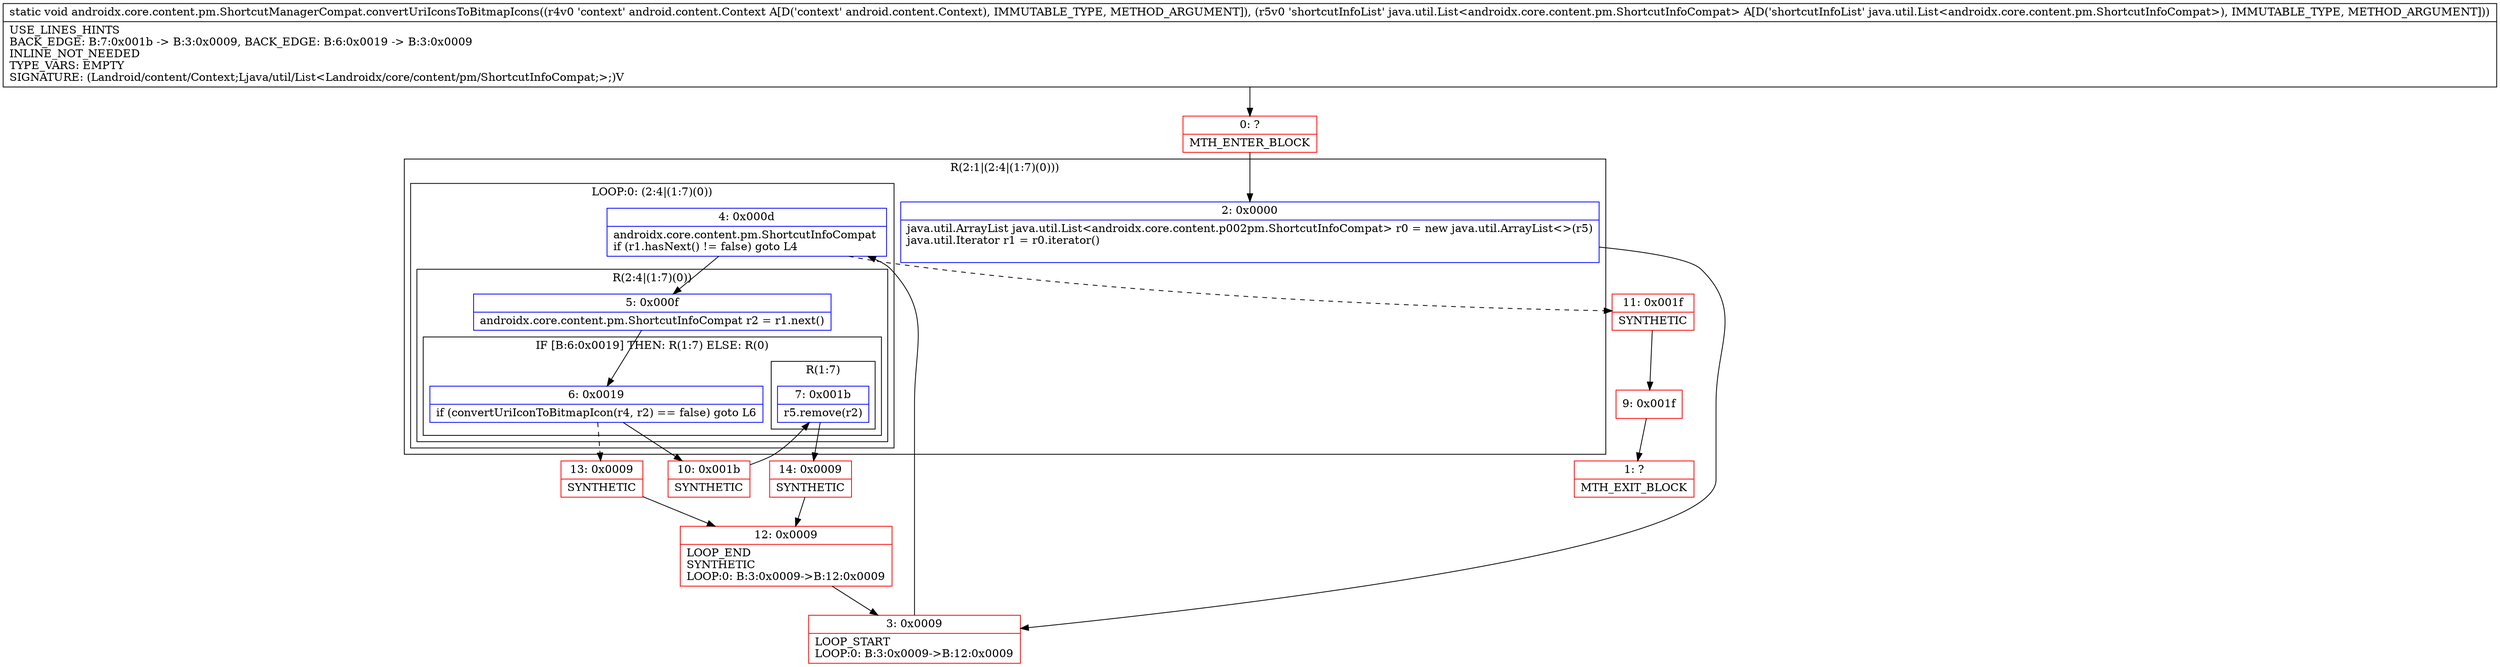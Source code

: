 digraph "CFG forandroidx.core.content.pm.ShortcutManagerCompat.convertUriIconsToBitmapIcons(Landroid\/content\/Context;Ljava\/util\/List;)V" {
subgraph cluster_Region_1671440010 {
label = "R(2:1|(2:4|(1:7)(0)))";
node [shape=record,color=blue];
Node_2 [shape=record,label="{2\:\ 0x0000|java.util.ArrayList java.util.List\<androidx.core.content.p002pm.ShortcutInfoCompat\> r0 = new java.util.ArrayList\<\>(r5)\ljava.util.Iterator r1 = r0.iterator()\l\l}"];
subgraph cluster_LoopRegion_53823139 {
label = "LOOP:0: (2:4|(1:7)(0))";
node [shape=record,color=blue];
Node_4 [shape=record,label="{4\:\ 0x000d|androidx.core.content.pm.ShortcutInfoCompat \lif (r1.hasNext() != false) goto L4\l}"];
subgraph cluster_Region_1960295742 {
label = "R(2:4|(1:7)(0))";
node [shape=record,color=blue];
Node_5 [shape=record,label="{5\:\ 0x000f|androidx.core.content.pm.ShortcutInfoCompat r2 = r1.next()\l}"];
subgraph cluster_IfRegion_962444358 {
label = "IF [B:6:0x0019] THEN: R(1:7) ELSE: R(0)";
node [shape=record,color=blue];
Node_6 [shape=record,label="{6\:\ 0x0019|if (convertUriIconToBitmapIcon(r4, r2) == false) goto L6\l}"];
subgraph cluster_Region_571522300 {
label = "R(1:7)";
node [shape=record,color=blue];
Node_7 [shape=record,label="{7\:\ 0x001b|r5.remove(r2)\l}"];
}
subgraph cluster_Region_196736579 {
label = "R(0)";
node [shape=record,color=blue];
}
}
}
}
}
Node_0 [shape=record,color=red,label="{0\:\ ?|MTH_ENTER_BLOCK\l}"];
Node_3 [shape=record,color=red,label="{3\:\ 0x0009|LOOP_START\lLOOP:0: B:3:0x0009\-\>B:12:0x0009\l}"];
Node_10 [shape=record,color=red,label="{10\:\ 0x001b|SYNTHETIC\l}"];
Node_14 [shape=record,color=red,label="{14\:\ 0x0009|SYNTHETIC\l}"];
Node_12 [shape=record,color=red,label="{12\:\ 0x0009|LOOP_END\lSYNTHETIC\lLOOP:0: B:3:0x0009\-\>B:12:0x0009\l}"];
Node_13 [shape=record,color=red,label="{13\:\ 0x0009|SYNTHETIC\l}"];
Node_11 [shape=record,color=red,label="{11\:\ 0x001f|SYNTHETIC\l}"];
Node_9 [shape=record,color=red,label="{9\:\ 0x001f}"];
Node_1 [shape=record,color=red,label="{1\:\ ?|MTH_EXIT_BLOCK\l}"];
MethodNode[shape=record,label="{static void androidx.core.content.pm.ShortcutManagerCompat.convertUriIconsToBitmapIcons((r4v0 'context' android.content.Context A[D('context' android.content.Context), IMMUTABLE_TYPE, METHOD_ARGUMENT]), (r5v0 'shortcutInfoList' java.util.List\<androidx.core.content.pm.ShortcutInfoCompat\> A[D('shortcutInfoList' java.util.List\<androidx.core.content.pm.ShortcutInfoCompat\>), IMMUTABLE_TYPE, METHOD_ARGUMENT]))  | USE_LINES_HINTS\lBACK_EDGE: B:7:0x001b \-\> B:3:0x0009, BACK_EDGE: B:6:0x0019 \-\> B:3:0x0009\lINLINE_NOT_NEEDED\lTYPE_VARS: EMPTY\lSIGNATURE: (Landroid\/content\/Context;Ljava\/util\/List\<Landroidx\/core\/content\/pm\/ShortcutInfoCompat;\>;)V\l}"];
MethodNode -> Node_0;Node_2 -> Node_3;
Node_4 -> Node_5;
Node_4 -> Node_11[style=dashed];
Node_5 -> Node_6;
Node_6 -> Node_10;
Node_6 -> Node_13[style=dashed];
Node_7 -> Node_14;
Node_0 -> Node_2;
Node_3 -> Node_4;
Node_10 -> Node_7;
Node_14 -> Node_12;
Node_12 -> Node_3;
Node_13 -> Node_12;
Node_11 -> Node_9;
Node_9 -> Node_1;
}

